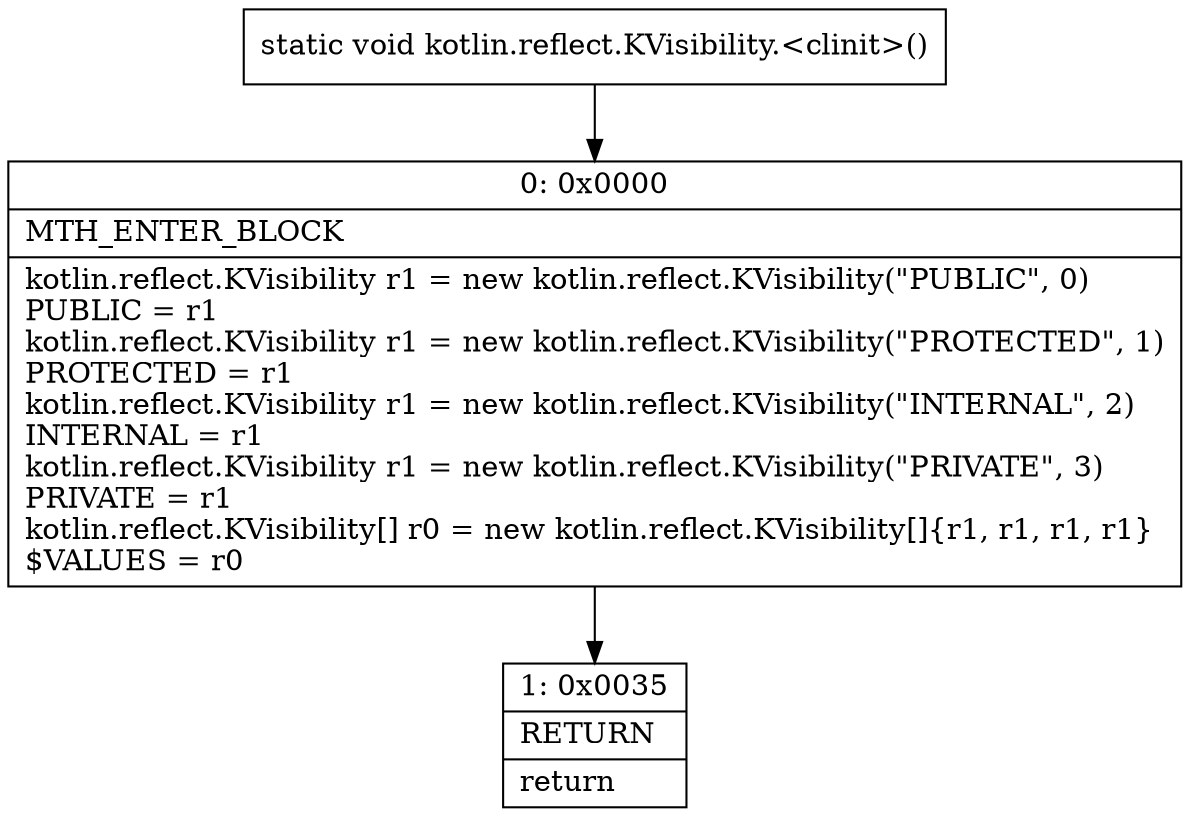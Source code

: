 digraph "CFG forkotlin.reflect.KVisibility.\<clinit\>()V" {
Node_0 [shape=record,label="{0\:\ 0x0000|MTH_ENTER_BLOCK\l|kotlin.reflect.KVisibility r1 = new kotlin.reflect.KVisibility(\"PUBLIC\", 0)\lPUBLIC = r1\lkotlin.reflect.KVisibility r1 = new kotlin.reflect.KVisibility(\"PROTECTED\", 1)\lPROTECTED = r1\lkotlin.reflect.KVisibility r1 = new kotlin.reflect.KVisibility(\"INTERNAL\", 2)\lINTERNAL = r1\lkotlin.reflect.KVisibility r1 = new kotlin.reflect.KVisibility(\"PRIVATE\", 3)\lPRIVATE = r1\lkotlin.reflect.KVisibility[] r0 = new kotlin.reflect.KVisibility[]\{r1, r1, r1, r1\}\l$VALUES = r0\l}"];
Node_1 [shape=record,label="{1\:\ 0x0035|RETURN\l|return\l}"];
MethodNode[shape=record,label="{static void kotlin.reflect.KVisibility.\<clinit\>() }"];
MethodNode -> Node_0;
Node_0 -> Node_1;
}

